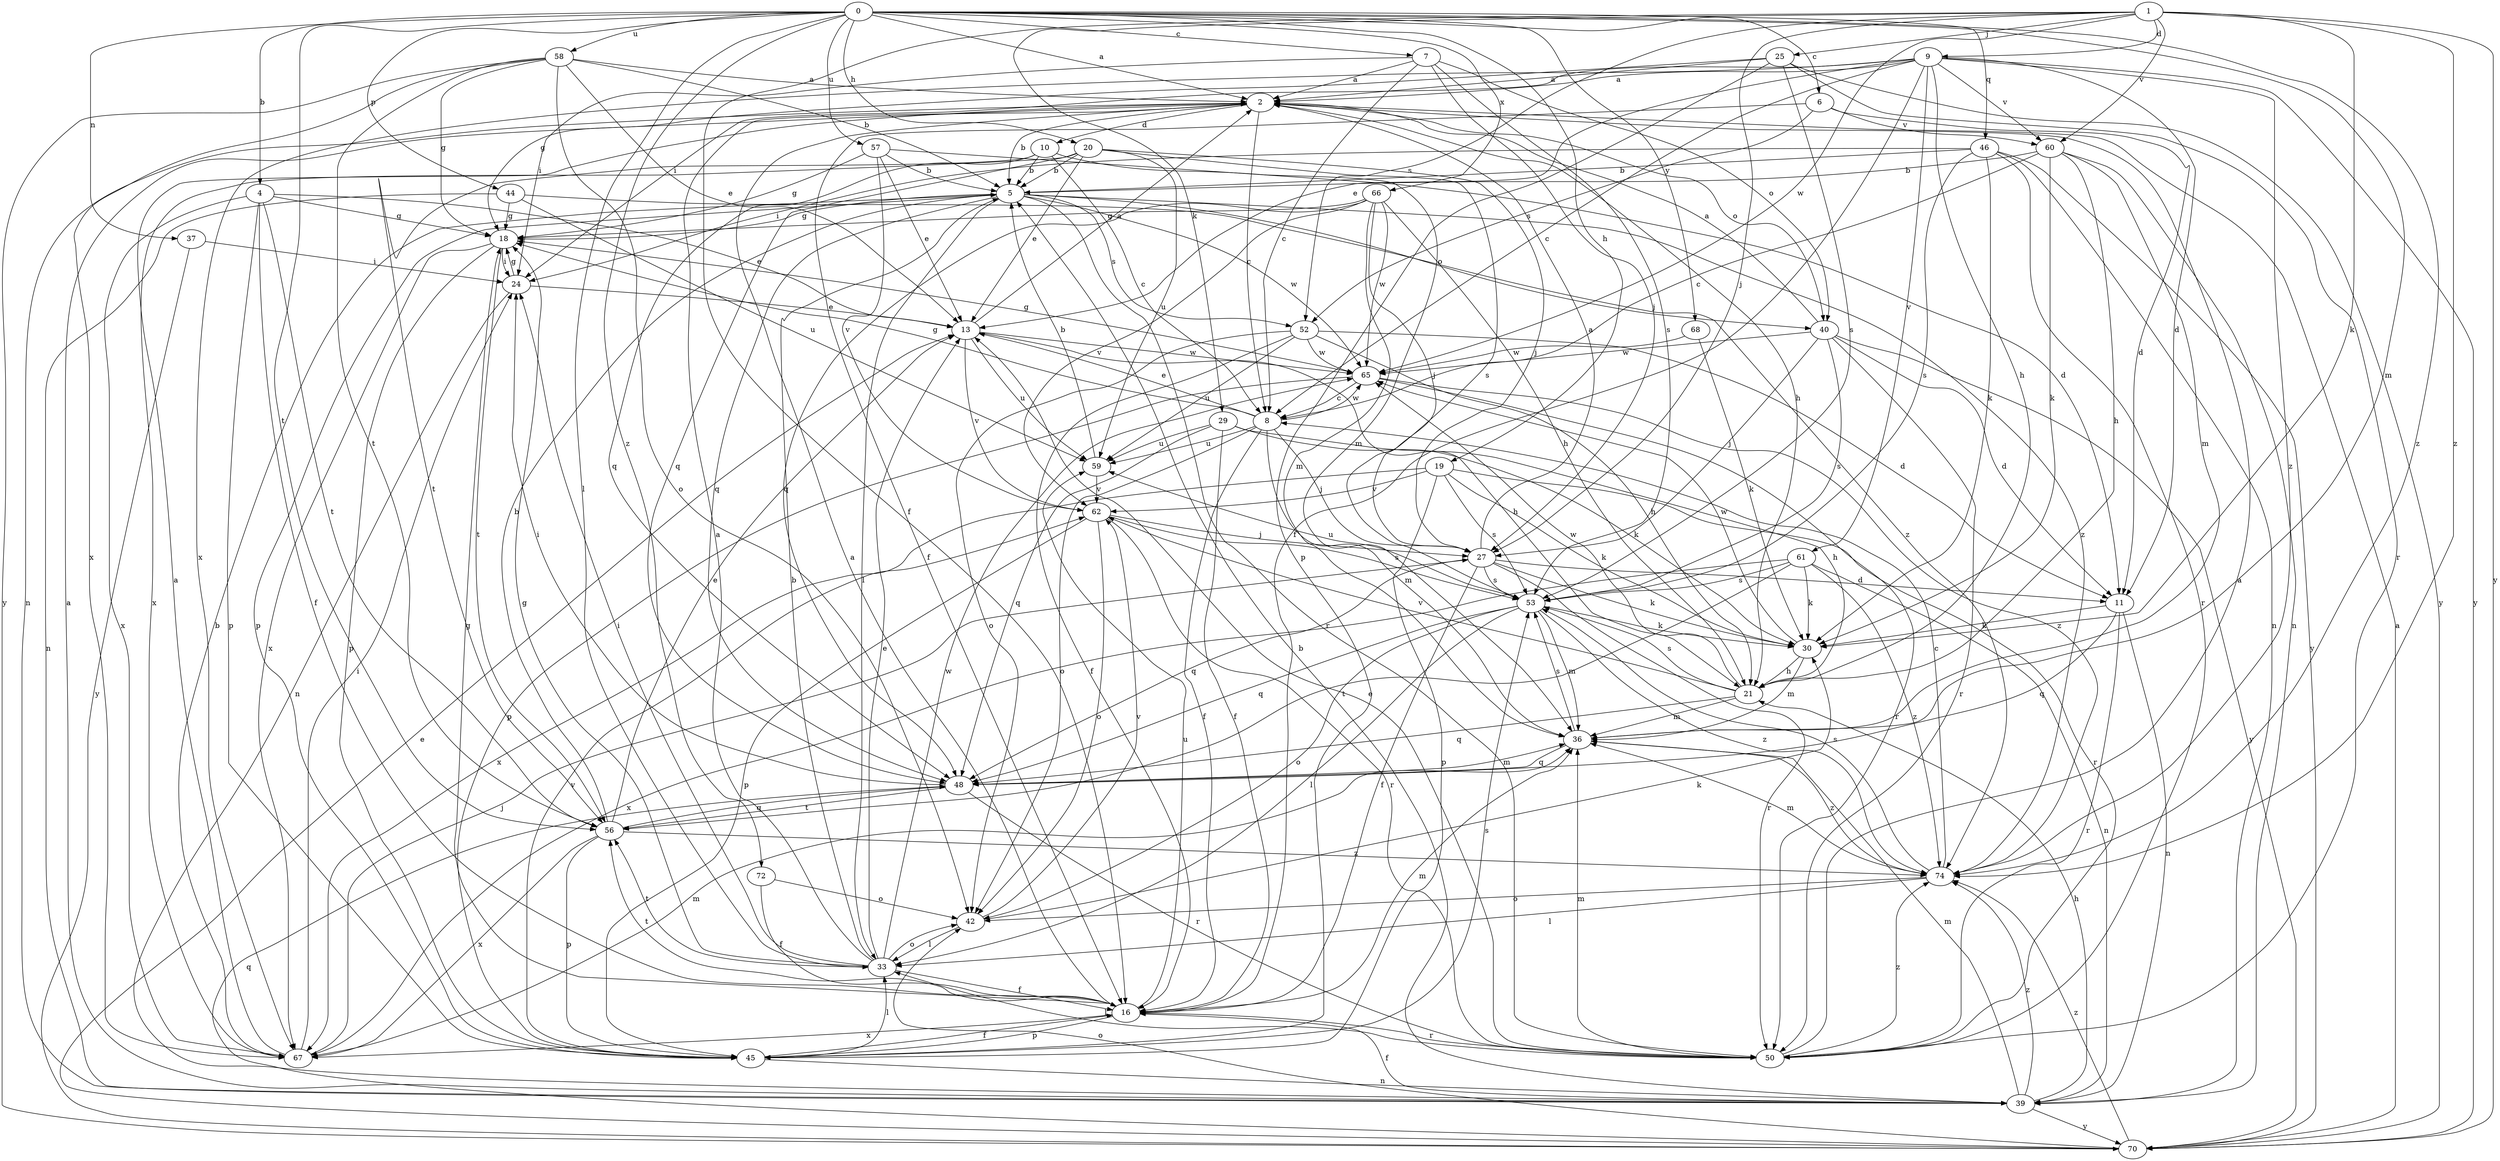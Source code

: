 strict digraph  {
0;
1;
2;
4;
5;
6;
7;
8;
9;
10;
11;
13;
16;
18;
19;
20;
21;
24;
25;
27;
29;
30;
33;
36;
37;
39;
40;
42;
44;
45;
46;
48;
50;
52;
53;
56;
57;
58;
59;
60;
61;
62;
65;
66;
67;
68;
70;
72;
74;
0 -> 2  [label=a];
0 -> 4  [label=b];
0 -> 6  [label=c];
0 -> 7  [label=c];
0 -> 19  [label=h];
0 -> 20  [label=h];
0 -> 33  [label=l];
0 -> 36  [label=m];
0 -> 37  [label=n];
0 -> 44  [label=p];
0 -> 46  [label=q];
0 -> 56  [label=t];
0 -> 57  [label=u];
0 -> 58  [label=u];
0 -> 66  [label=x];
0 -> 68  [label=y];
0 -> 72  [label=z];
0 -> 74  [label=z];
1 -> 9  [label=d];
1 -> 16  [label=f];
1 -> 25  [label=j];
1 -> 27  [label=j];
1 -> 29  [label=k];
1 -> 30  [label=k];
1 -> 52  [label=s];
1 -> 60  [label=v];
1 -> 65  [label=w];
1 -> 70  [label=y];
1 -> 74  [label=z];
2 -> 5  [label=b];
2 -> 8  [label=c];
2 -> 10  [label=d];
2 -> 21  [label=h];
2 -> 39  [label=n];
2 -> 40  [label=o];
4 -> 13  [label=e];
4 -> 16  [label=f];
4 -> 18  [label=g];
4 -> 45  [label=p];
4 -> 56  [label=t];
4 -> 67  [label=x];
5 -> 18  [label=g];
5 -> 33  [label=l];
5 -> 40  [label=o];
5 -> 45  [label=p];
5 -> 48  [label=q];
5 -> 50  [label=r];
5 -> 52  [label=s];
5 -> 65  [label=w];
5 -> 74  [label=z];
6 -> 11  [label=d];
6 -> 16  [label=f];
6 -> 52  [label=s];
6 -> 60  [label=v];
7 -> 2  [label=a];
7 -> 8  [label=c];
7 -> 24  [label=i];
7 -> 27  [label=j];
7 -> 40  [label=o];
7 -> 53  [label=s];
8 -> 13  [label=e];
8 -> 16  [label=f];
8 -> 18  [label=g];
8 -> 27  [label=j];
8 -> 36  [label=m];
8 -> 42  [label=o];
8 -> 59  [label=u];
8 -> 65  [label=w];
9 -> 2  [label=a];
9 -> 8  [label=c];
9 -> 11  [label=d];
9 -> 13  [label=e];
9 -> 16  [label=f];
9 -> 21  [label=h];
9 -> 24  [label=i];
9 -> 60  [label=v];
9 -> 61  [label=v];
9 -> 67  [label=x];
9 -> 70  [label=y];
9 -> 74  [label=z];
10 -> 5  [label=b];
10 -> 8  [label=c];
10 -> 36  [label=m];
10 -> 48  [label=q];
10 -> 56  [label=t];
11 -> 30  [label=k];
11 -> 39  [label=n];
11 -> 48  [label=q];
11 -> 50  [label=r];
13 -> 2  [label=a];
13 -> 21  [label=h];
13 -> 59  [label=u];
13 -> 62  [label=v];
13 -> 65  [label=w];
16 -> 2  [label=a];
16 -> 18  [label=g];
16 -> 36  [label=m];
16 -> 45  [label=p];
16 -> 50  [label=r];
16 -> 56  [label=t];
16 -> 59  [label=u];
16 -> 67  [label=x];
18 -> 24  [label=i];
18 -> 45  [label=p];
18 -> 56  [label=t];
18 -> 67  [label=x];
19 -> 30  [label=k];
19 -> 45  [label=p];
19 -> 50  [label=r];
19 -> 53  [label=s];
19 -> 62  [label=v];
19 -> 67  [label=x];
20 -> 5  [label=b];
20 -> 13  [label=e];
20 -> 27  [label=j];
20 -> 48  [label=q];
20 -> 53  [label=s];
20 -> 59  [label=u];
20 -> 67  [label=x];
21 -> 36  [label=m];
21 -> 48  [label=q];
21 -> 53  [label=s];
21 -> 62  [label=v];
21 -> 65  [label=w];
24 -> 13  [label=e];
24 -> 18  [label=g];
24 -> 39  [label=n];
25 -> 2  [label=a];
25 -> 18  [label=g];
25 -> 45  [label=p];
25 -> 50  [label=r];
25 -> 53  [label=s];
25 -> 70  [label=y];
27 -> 2  [label=a];
27 -> 11  [label=d];
27 -> 16  [label=f];
27 -> 30  [label=k];
27 -> 48  [label=q];
27 -> 50  [label=r];
27 -> 53  [label=s];
29 -> 16  [label=f];
29 -> 21  [label=h];
29 -> 30  [label=k];
29 -> 48  [label=q];
29 -> 59  [label=u];
30 -> 21  [label=h];
30 -> 36  [label=m];
30 -> 65  [label=w];
33 -> 2  [label=a];
33 -> 5  [label=b];
33 -> 13  [label=e];
33 -> 16  [label=f];
33 -> 18  [label=g];
33 -> 24  [label=i];
33 -> 42  [label=o];
33 -> 56  [label=t];
33 -> 65  [label=w];
36 -> 48  [label=q];
36 -> 53  [label=s];
36 -> 74  [label=z];
37 -> 24  [label=i];
37 -> 70  [label=y];
39 -> 2  [label=a];
39 -> 5  [label=b];
39 -> 16  [label=f];
39 -> 21  [label=h];
39 -> 36  [label=m];
39 -> 70  [label=y];
39 -> 74  [label=z];
40 -> 2  [label=a];
40 -> 11  [label=d];
40 -> 27  [label=j];
40 -> 50  [label=r];
40 -> 53  [label=s];
40 -> 65  [label=w];
40 -> 70  [label=y];
42 -> 30  [label=k];
42 -> 33  [label=l];
42 -> 62  [label=v];
44 -> 18  [label=g];
44 -> 39  [label=n];
44 -> 59  [label=u];
44 -> 74  [label=z];
45 -> 16  [label=f];
45 -> 33  [label=l];
45 -> 39  [label=n];
45 -> 53  [label=s];
45 -> 62  [label=v];
46 -> 5  [label=b];
46 -> 24  [label=i];
46 -> 30  [label=k];
46 -> 39  [label=n];
46 -> 50  [label=r];
46 -> 53  [label=s];
46 -> 70  [label=y];
48 -> 24  [label=i];
48 -> 36  [label=m];
48 -> 50  [label=r];
48 -> 56  [label=t];
50 -> 2  [label=a];
50 -> 13  [label=e];
50 -> 33  [label=l];
50 -> 36  [label=m];
50 -> 74  [label=z];
52 -> 11  [label=d];
52 -> 16  [label=f];
52 -> 21  [label=h];
52 -> 42  [label=o];
52 -> 59  [label=u];
52 -> 65  [label=w];
53 -> 30  [label=k];
53 -> 33  [label=l];
53 -> 36  [label=m];
53 -> 42  [label=o];
53 -> 48  [label=q];
53 -> 59  [label=u];
53 -> 74  [label=z];
56 -> 5  [label=b];
56 -> 13  [label=e];
56 -> 45  [label=p];
56 -> 48  [label=q];
56 -> 67  [label=x];
56 -> 74  [label=z];
57 -> 5  [label=b];
57 -> 11  [label=d];
57 -> 13  [label=e];
57 -> 18  [label=g];
57 -> 62  [label=v];
58 -> 2  [label=a];
58 -> 5  [label=b];
58 -> 13  [label=e];
58 -> 18  [label=g];
58 -> 42  [label=o];
58 -> 56  [label=t];
58 -> 67  [label=x];
58 -> 70  [label=y];
59 -> 5  [label=b];
59 -> 62  [label=v];
60 -> 5  [label=b];
60 -> 8  [label=c];
60 -> 21  [label=h];
60 -> 30  [label=k];
60 -> 36  [label=m];
60 -> 39  [label=n];
61 -> 30  [label=k];
61 -> 39  [label=n];
61 -> 53  [label=s];
61 -> 56  [label=t];
61 -> 67  [label=x];
61 -> 74  [label=z];
62 -> 27  [label=j];
62 -> 42  [label=o];
62 -> 45  [label=p];
62 -> 50  [label=r];
62 -> 53  [label=s];
65 -> 8  [label=c];
65 -> 18  [label=g];
65 -> 45  [label=p];
65 -> 50  [label=r];
65 -> 74  [label=z];
66 -> 18  [label=g];
66 -> 21  [label=h];
66 -> 27  [label=j];
66 -> 36  [label=m];
66 -> 48  [label=q];
66 -> 62  [label=v];
66 -> 65  [label=w];
67 -> 2  [label=a];
67 -> 5  [label=b];
67 -> 24  [label=i];
67 -> 27  [label=j];
67 -> 36  [label=m];
68 -> 30  [label=k];
68 -> 65  [label=w];
70 -> 2  [label=a];
70 -> 13  [label=e];
70 -> 42  [label=o];
70 -> 48  [label=q];
70 -> 74  [label=z];
72 -> 16  [label=f];
72 -> 42  [label=o];
74 -> 8  [label=c];
74 -> 33  [label=l];
74 -> 36  [label=m];
74 -> 42  [label=o];
74 -> 53  [label=s];
}
